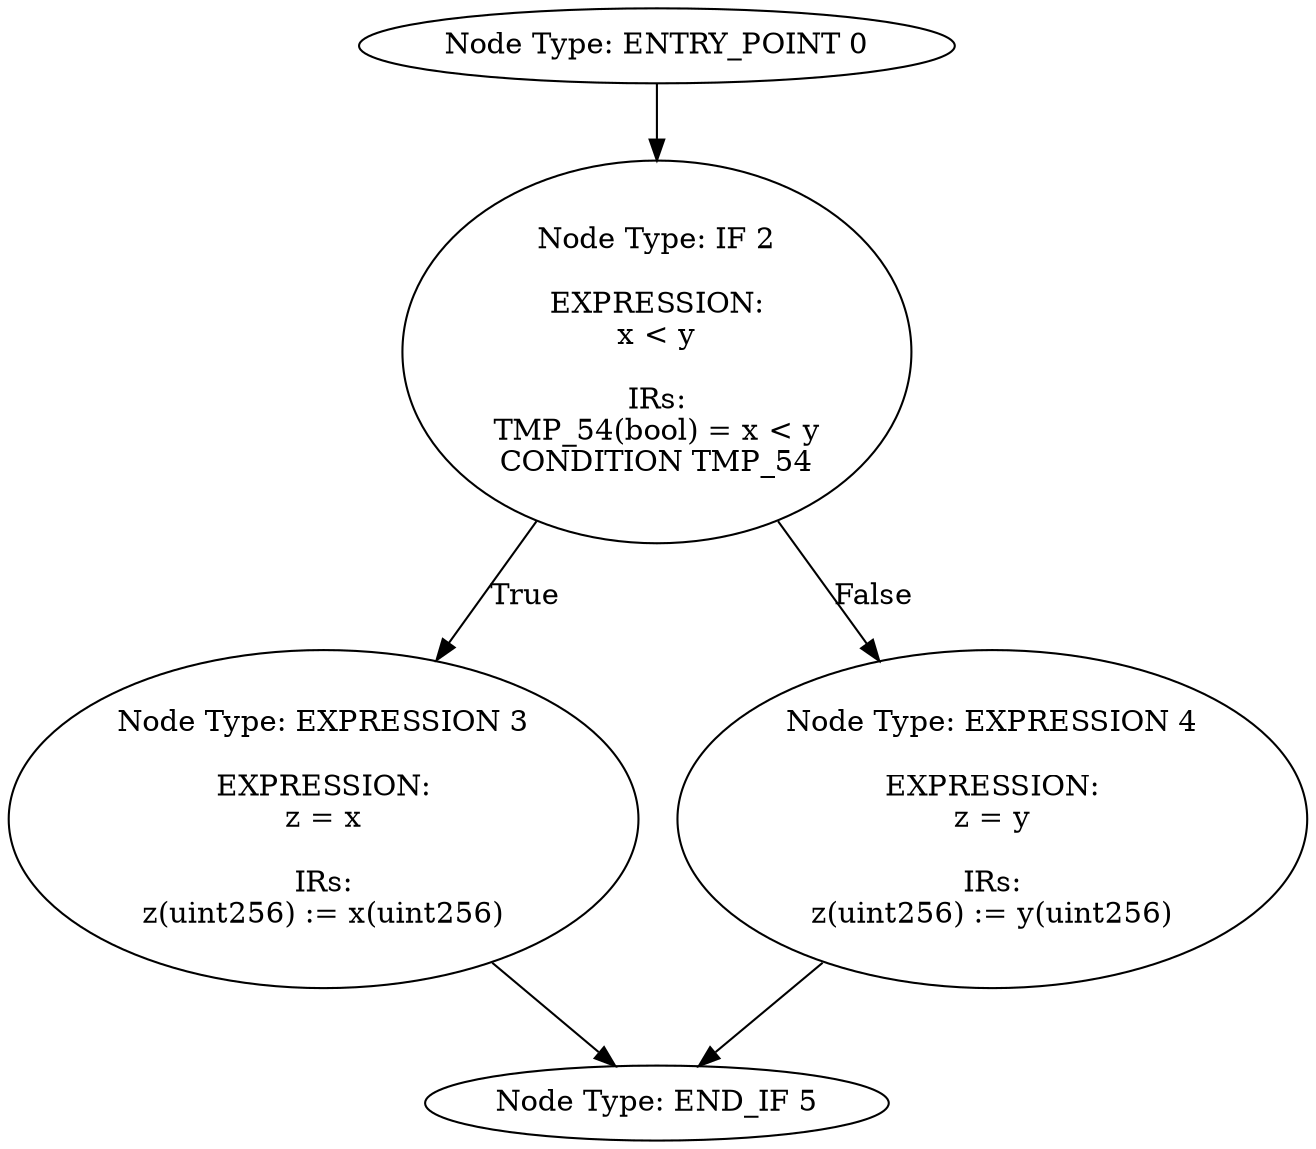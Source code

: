 digraph{
0[label="Node Type: ENTRY_POINT 0
"];
0->2;
2[label="Node Type: IF 2

EXPRESSION:
x < y

IRs:
TMP_54(bool) = x < y
CONDITION TMP_54"];
2->3[label="True"];
2->4[label="False"];
3[label="Node Type: EXPRESSION 3

EXPRESSION:
z = x

IRs:
z(uint256) := x(uint256)"];
3->5;
4[label="Node Type: EXPRESSION 4

EXPRESSION:
z = y

IRs:
z(uint256) := y(uint256)"];
4->5;
5[label="Node Type: END_IF 5
"];
}
